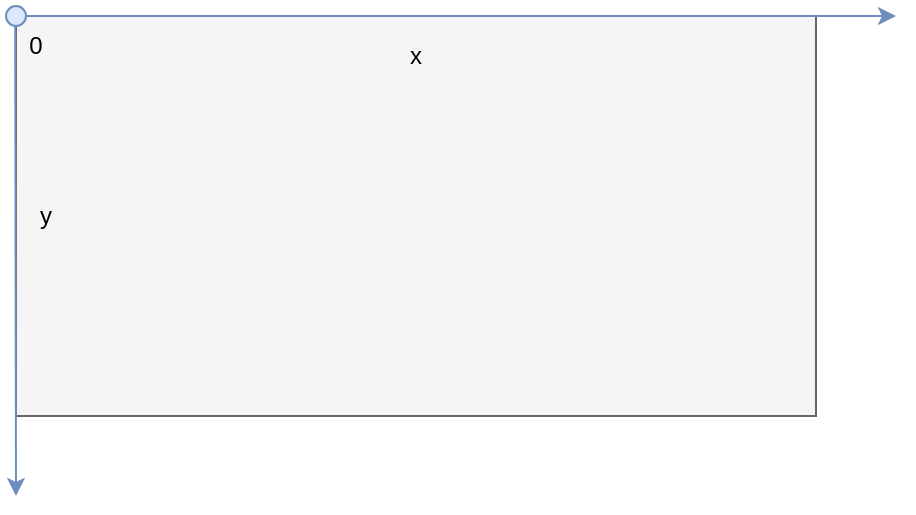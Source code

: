 <mxfile version="13.2.6" type="device"><diagram id="lJJeek-omCmlwn547X8g" name="Page-1"><mxGraphModel dx="731" dy="493" grid="1" gridSize="10" guides="1" tooltips="1" connect="1" arrows="1" fold="1" page="1" pageScale="1" pageWidth="850" pageHeight="1100" math="0" shadow="0"><root><mxCell id="0"/><mxCell id="1" parent="0"/><mxCell id="MBnoipkt6LpGMoZ2fEmY-1" value="" style="rounded=0;whiteSpace=wrap;html=1;fillColor=#f5f5f5;strokeColor=#666666;fontColor=#333333;" parent="1" vertex="1"><mxGeometry x="120" y="120" width="400" height="200" as="geometry"/></mxCell><mxCell id="MBnoipkt6LpGMoZ2fEmY-2" value="" style="endArrow=classic;html=1;fillColor=#dae8fc;strokeColor=#6c8ebf;startArrow=none;startFill=0;endFill=1;" parent="1" edge="1"><mxGeometry width="50" height="50" relative="1" as="geometry"><mxPoint x="120" y="120" as="sourcePoint"/><mxPoint x="560" y="120" as="targetPoint"/></mxGeometry></mxCell><mxCell id="MBnoipkt6LpGMoZ2fEmY-5" value="" style="endArrow=classic;html=1;fillColor=#dae8fc;strokeColor=#6c8ebf;endFill=1;" parent="1" edge="1"><mxGeometry width="50" height="50" relative="1" as="geometry"><mxPoint x="119.6" y="120" as="sourcePoint"/><mxPoint x="120" y="360" as="targetPoint"/></mxGeometry></mxCell><mxCell id="MBnoipkt6LpGMoZ2fEmY-9" value="x" style="text;html=1;strokeColor=none;fillColor=none;align=left;verticalAlign=middle;whiteSpace=wrap;rounded=0;" parent="1" vertex="1"><mxGeometry x="315" y="130" width="10" height="20" as="geometry"/></mxCell><mxCell id="MBnoipkt6LpGMoZ2fEmY-11" value="y" style="text;html=1;strokeColor=none;fillColor=none;align=center;verticalAlign=middle;whiteSpace=wrap;rounded=0;" parent="1" vertex="1"><mxGeometry x="130" y="210" width="10" height="20" as="geometry"/></mxCell><mxCell id="MBnoipkt6LpGMoZ2fEmY-27" value="" style="endArrow=none;dashed=1;html=1;dashPattern=1 1;opacity=50;" parent="1" edge="1"><mxGeometry width="50" height="50" relative="1" as="geometry"><mxPoint x="420" y="270" as="sourcePoint"/><mxPoint x="420" y="270" as="targetPoint"/></mxGeometry></mxCell><mxCell id="Ftr7LNXAPIg95mCa43Pu-1" value="" style="ellipse;whiteSpace=wrap;html=1;aspect=fixed;align=left;fillColor=#dae8fc;strokeColor=#6c8ebf;" vertex="1" parent="1"><mxGeometry x="115" y="115" width="10" height="10" as="geometry"/></mxCell><mxCell id="Ftr7LNXAPIg95mCa43Pu-2" value="0" style="text;html=1;strokeColor=none;fillColor=none;align=center;verticalAlign=middle;whiteSpace=wrap;rounded=0;" vertex="1" parent="1"><mxGeometry x="125" y="125" width="10" height="20" as="geometry"/></mxCell></root></mxGraphModel></diagram></mxfile>